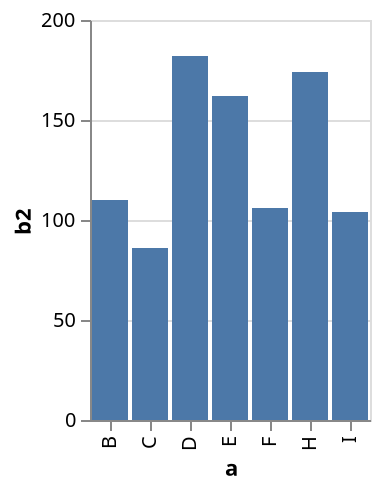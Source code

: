 {
  "$schema": "https://vega.github.io/schema/Vegemite/v2.json",
  "description": "A simple bar chart with embedded data that uses a filter and calculate.",
  "data": {
    "values": [
      {"a": "A","b": 28},
      {"a": "B","b": 55},
      {"a": "C","b": 43},
      {"a": "G","b": 19},
      {"a": "H","b": 87},
      {"a": "I","b": 52},
      {"a": "D","b": 91},
      {"a": "E","b": 81},
      {"a": "F","b": 53}
    ]
  },
  "transform": [
    {"calculate": "2*datum.b", "as": "b2"},
    {"filter": "datum.b2 > 60"}
  ],
  "mark": "bar",
  "encoding": {
    "y": {"field": "b2", "type": "quantitative"},
    "x": {"field": "a", "type": "ordinal"}
  }
}
